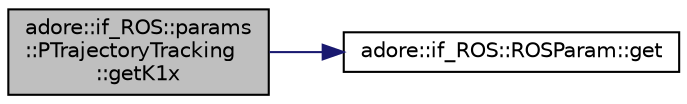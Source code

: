 digraph "adore::if_ROS::params::PTrajectoryTracking::getK1x"
{
 // LATEX_PDF_SIZE
  edge [fontname="Helvetica",fontsize="10",labelfontname="Helvetica",labelfontsize="10"];
  node [fontname="Helvetica",fontsize="10",shape=record];
  rankdir="LR";
  Node1 [label="adore::if_ROS::params\l::PTrajectoryTracking\l::getK1x",height=0.2,width=0.4,color="black", fillcolor="grey75", style="filled", fontcolor="black",tooltip="returns D control gain for longitudinal direction"];
  Node1 -> Node2 [color="midnightblue",fontsize="10",style="solid",fontname="Helvetica"];
  Node2 [label="adore::if_ROS::ROSParam::get",height=0.2,width=0.4,color="black", fillcolor="white", style="filled",URL="$classadore_1_1if__ROS_1_1ROSParam.html#adf480c94fa5b1368850b0a491791e4e6",tooltip=" "];
}
